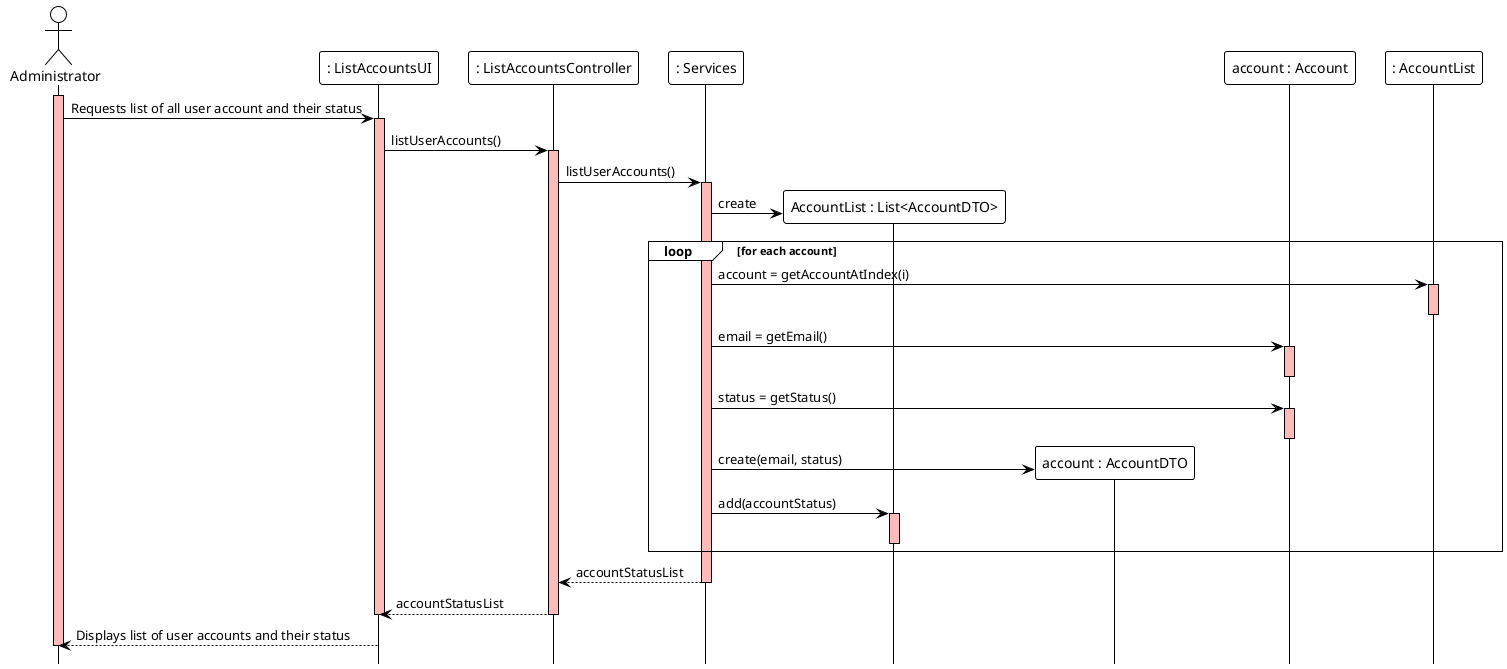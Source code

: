 @startuml
!theme plain
hide footbox

actor Administrator as Administrator
participant ": ListAccountsUI" as UI
participant ": ListAccountsController" as Controller
participant ": Services" as Services
participant "AccountList : List<AccountDTO>" as DTOList
participant "account : AccountDTO" as DTO
participant "account : Account" as account

participant ": AccountList" as AccountList

activate Administrator #FFBBBB
Administrator ->  UI: Requests list of all user account and their status

activate UI #FFBBBB
UI -> Controller: listUserAccounts()

activate Controller #FFBBBB
Controller -> Services: listUserAccounts()

activate Services #FFBBBB
Services -> DTOList ** : create

loop for each account
Services -> AccountList : account = getAccountAtIndex(i)
activate AccountList #FFBBBB
deactivate AccountList
Services -> account : email = getEmail()
activate account #FFBBBB
deactivate account
Services -> account : status = getStatus()
activate account #FFBBBB
deactivate account

Services -> DTO ** : create(email, status)

Services -> DTOList : add(accountStatus)
activate DTOList #FFBBBB
deactivate DTOList
end

Services --> Controller : accountStatusList
deactivate Services

Controller --> UI : accountStatusList
deactivate Controller
deactivate UI

UI --> Administrator: Displays list of user accounts and their status
deactivate Administrator #FFBBBB
@enduml